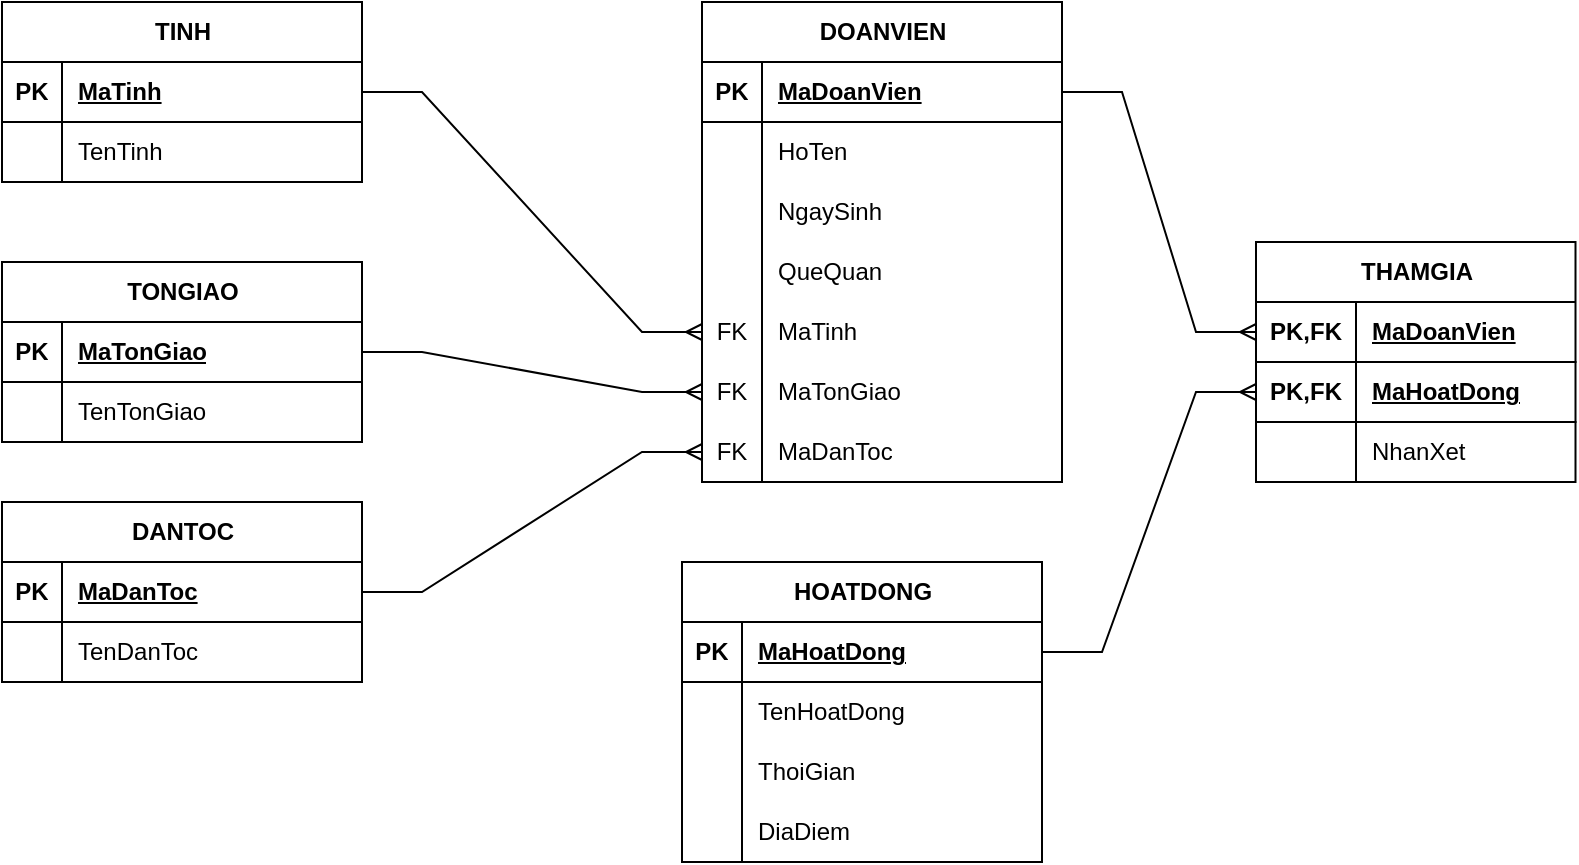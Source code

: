 <mxfile version="26.2.13">
  <diagram id="Vo-7OmGO-S6TT45wqXmZ" name="Trang-1">
    <mxGraphModel dx="874" dy="465" grid="1" gridSize="10" guides="1" tooltips="1" connect="1" arrows="1" fold="1" page="1" pageScale="1" pageWidth="827" pageHeight="1169" math="0" shadow="0">
      <root>
        <mxCell id="0" />
        <mxCell id="1" parent="0" />
        <mxCell id="xbfwXN84kOOtqfVGNPVa-1" value="TINH" style="shape=table;startSize=30;container=1;collapsible=1;childLayout=tableLayout;fixedRows=1;rowLines=0;fontStyle=1;align=center;resizeLast=1;html=1;" vertex="1" parent="1">
          <mxGeometry x="20" y="40" width="180" height="90" as="geometry" />
        </mxCell>
        <mxCell id="xbfwXN84kOOtqfVGNPVa-2" value="" style="shape=tableRow;horizontal=0;startSize=0;swimlaneHead=0;swimlaneBody=0;fillColor=none;collapsible=0;dropTarget=0;points=[[0,0.5],[1,0.5]];portConstraint=eastwest;top=0;left=0;right=0;bottom=1;" vertex="1" parent="xbfwXN84kOOtqfVGNPVa-1">
          <mxGeometry y="30" width="180" height="30" as="geometry" />
        </mxCell>
        <mxCell id="xbfwXN84kOOtqfVGNPVa-3" value="PK" style="shape=partialRectangle;connectable=0;fillColor=none;top=0;left=0;bottom=0;right=0;fontStyle=1;overflow=hidden;whiteSpace=wrap;html=1;" vertex="1" parent="xbfwXN84kOOtqfVGNPVa-2">
          <mxGeometry width="30" height="30" as="geometry">
            <mxRectangle width="30" height="30" as="alternateBounds" />
          </mxGeometry>
        </mxCell>
        <mxCell id="xbfwXN84kOOtqfVGNPVa-4" value="MaTinh" style="shape=partialRectangle;connectable=0;fillColor=none;top=0;left=0;bottom=0;right=0;align=left;spacingLeft=6;fontStyle=5;overflow=hidden;whiteSpace=wrap;html=1;" vertex="1" parent="xbfwXN84kOOtqfVGNPVa-2">
          <mxGeometry x="30" width="150" height="30" as="geometry">
            <mxRectangle width="150" height="30" as="alternateBounds" />
          </mxGeometry>
        </mxCell>
        <mxCell id="xbfwXN84kOOtqfVGNPVa-5" value="" style="shape=tableRow;horizontal=0;startSize=0;swimlaneHead=0;swimlaneBody=0;fillColor=none;collapsible=0;dropTarget=0;points=[[0,0.5],[1,0.5]];portConstraint=eastwest;top=0;left=0;right=0;bottom=0;" vertex="1" parent="xbfwXN84kOOtqfVGNPVa-1">
          <mxGeometry y="60" width="180" height="30" as="geometry" />
        </mxCell>
        <mxCell id="xbfwXN84kOOtqfVGNPVa-6" value="" style="shape=partialRectangle;connectable=0;fillColor=none;top=0;left=0;bottom=0;right=0;editable=1;overflow=hidden;whiteSpace=wrap;html=1;" vertex="1" parent="xbfwXN84kOOtqfVGNPVa-5">
          <mxGeometry width="30" height="30" as="geometry">
            <mxRectangle width="30" height="30" as="alternateBounds" />
          </mxGeometry>
        </mxCell>
        <mxCell id="xbfwXN84kOOtqfVGNPVa-7" value="TenTinh" style="shape=partialRectangle;connectable=0;fillColor=none;top=0;left=0;bottom=0;right=0;align=left;spacingLeft=6;overflow=hidden;whiteSpace=wrap;html=1;" vertex="1" parent="xbfwXN84kOOtqfVGNPVa-5">
          <mxGeometry x="30" width="150" height="30" as="geometry">
            <mxRectangle width="150" height="30" as="alternateBounds" />
          </mxGeometry>
        </mxCell>
        <mxCell id="xbfwXN84kOOtqfVGNPVa-14" value="DANTOC" style="shape=table;startSize=30;container=1;collapsible=1;childLayout=tableLayout;fixedRows=1;rowLines=0;fontStyle=1;align=center;resizeLast=1;html=1;" vertex="1" parent="1">
          <mxGeometry x="20" y="290" width="180" height="90" as="geometry" />
        </mxCell>
        <mxCell id="xbfwXN84kOOtqfVGNPVa-15" value="" style="shape=tableRow;horizontal=0;startSize=0;swimlaneHead=0;swimlaneBody=0;fillColor=none;collapsible=0;dropTarget=0;points=[[0,0.5],[1,0.5]];portConstraint=eastwest;top=0;left=0;right=0;bottom=1;" vertex="1" parent="xbfwXN84kOOtqfVGNPVa-14">
          <mxGeometry y="30" width="180" height="30" as="geometry" />
        </mxCell>
        <mxCell id="xbfwXN84kOOtqfVGNPVa-16" value="PK" style="shape=partialRectangle;connectable=0;fillColor=none;top=0;left=0;bottom=0;right=0;fontStyle=1;overflow=hidden;whiteSpace=wrap;html=1;" vertex="1" parent="xbfwXN84kOOtqfVGNPVa-15">
          <mxGeometry width="30" height="30" as="geometry">
            <mxRectangle width="30" height="30" as="alternateBounds" />
          </mxGeometry>
        </mxCell>
        <mxCell id="xbfwXN84kOOtqfVGNPVa-17" value="MaDanToc" style="shape=partialRectangle;connectable=0;fillColor=none;top=0;left=0;bottom=0;right=0;align=left;spacingLeft=6;fontStyle=5;overflow=hidden;whiteSpace=wrap;html=1;" vertex="1" parent="xbfwXN84kOOtqfVGNPVa-15">
          <mxGeometry x="30" width="150" height="30" as="geometry">
            <mxRectangle width="150" height="30" as="alternateBounds" />
          </mxGeometry>
        </mxCell>
        <mxCell id="xbfwXN84kOOtqfVGNPVa-18" value="" style="shape=tableRow;horizontal=0;startSize=0;swimlaneHead=0;swimlaneBody=0;fillColor=none;collapsible=0;dropTarget=0;points=[[0,0.5],[1,0.5]];portConstraint=eastwest;top=0;left=0;right=0;bottom=0;" vertex="1" parent="xbfwXN84kOOtqfVGNPVa-14">
          <mxGeometry y="60" width="180" height="30" as="geometry" />
        </mxCell>
        <mxCell id="xbfwXN84kOOtqfVGNPVa-19" value="" style="shape=partialRectangle;connectable=0;fillColor=none;top=0;left=0;bottom=0;right=0;editable=1;overflow=hidden;whiteSpace=wrap;html=1;" vertex="1" parent="xbfwXN84kOOtqfVGNPVa-18">
          <mxGeometry width="30" height="30" as="geometry">
            <mxRectangle width="30" height="30" as="alternateBounds" />
          </mxGeometry>
        </mxCell>
        <mxCell id="xbfwXN84kOOtqfVGNPVa-20" value="TenDanToc" style="shape=partialRectangle;connectable=0;fillColor=none;top=0;left=0;bottom=0;right=0;align=left;spacingLeft=6;overflow=hidden;whiteSpace=wrap;html=1;" vertex="1" parent="xbfwXN84kOOtqfVGNPVa-18">
          <mxGeometry x="30" width="150" height="30" as="geometry">
            <mxRectangle width="150" height="30" as="alternateBounds" />
          </mxGeometry>
        </mxCell>
        <mxCell id="xbfwXN84kOOtqfVGNPVa-30" value="TONGIAO" style="shape=table;startSize=30;container=1;collapsible=1;childLayout=tableLayout;fixedRows=1;rowLines=0;fontStyle=1;align=center;resizeLast=1;html=1;" vertex="1" parent="1">
          <mxGeometry x="20" y="170" width="180" height="90" as="geometry" />
        </mxCell>
        <mxCell id="xbfwXN84kOOtqfVGNPVa-31" value="" style="shape=tableRow;horizontal=0;startSize=0;swimlaneHead=0;swimlaneBody=0;fillColor=none;collapsible=0;dropTarget=0;points=[[0,0.5],[1,0.5]];portConstraint=eastwest;top=0;left=0;right=0;bottom=1;" vertex="1" parent="xbfwXN84kOOtqfVGNPVa-30">
          <mxGeometry y="30" width="180" height="30" as="geometry" />
        </mxCell>
        <mxCell id="xbfwXN84kOOtqfVGNPVa-32" value="PK" style="shape=partialRectangle;connectable=0;fillColor=none;top=0;left=0;bottom=0;right=0;fontStyle=1;overflow=hidden;whiteSpace=wrap;html=1;" vertex="1" parent="xbfwXN84kOOtqfVGNPVa-31">
          <mxGeometry width="30" height="30" as="geometry">
            <mxRectangle width="30" height="30" as="alternateBounds" />
          </mxGeometry>
        </mxCell>
        <mxCell id="xbfwXN84kOOtqfVGNPVa-33" value="MaTonGiao" style="shape=partialRectangle;connectable=0;fillColor=none;top=0;left=0;bottom=0;right=0;align=left;spacingLeft=6;fontStyle=5;overflow=hidden;whiteSpace=wrap;html=1;" vertex="1" parent="xbfwXN84kOOtqfVGNPVa-31">
          <mxGeometry x="30" width="150" height="30" as="geometry">
            <mxRectangle width="150" height="30" as="alternateBounds" />
          </mxGeometry>
        </mxCell>
        <mxCell id="xbfwXN84kOOtqfVGNPVa-34" value="" style="shape=tableRow;horizontal=0;startSize=0;swimlaneHead=0;swimlaneBody=0;fillColor=none;collapsible=0;dropTarget=0;points=[[0,0.5],[1,0.5]];portConstraint=eastwest;top=0;left=0;right=0;bottom=0;" vertex="1" parent="xbfwXN84kOOtqfVGNPVa-30">
          <mxGeometry y="60" width="180" height="30" as="geometry" />
        </mxCell>
        <mxCell id="xbfwXN84kOOtqfVGNPVa-35" value="" style="shape=partialRectangle;connectable=0;fillColor=none;top=0;left=0;bottom=0;right=0;editable=1;overflow=hidden;whiteSpace=wrap;html=1;" vertex="1" parent="xbfwXN84kOOtqfVGNPVa-34">
          <mxGeometry width="30" height="30" as="geometry">
            <mxRectangle width="30" height="30" as="alternateBounds" />
          </mxGeometry>
        </mxCell>
        <mxCell id="xbfwXN84kOOtqfVGNPVa-36" value="TenTonGiao" style="shape=partialRectangle;connectable=0;fillColor=none;top=0;left=0;bottom=0;right=0;align=left;spacingLeft=6;overflow=hidden;whiteSpace=wrap;html=1;" vertex="1" parent="xbfwXN84kOOtqfVGNPVa-34">
          <mxGeometry x="30" width="150" height="30" as="geometry">
            <mxRectangle width="150" height="30" as="alternateBounds" />
          </mxGeometry>
        </mxCell>
        <mxCell id="xbfwXN84kOOtqfVGNPVa-37" value="DOANVIEN" style="shape=table;startSize=30;container=1;collapsible=1;childLayout=tableLayout;fixedRows=1;rowLines=0;fontStyle=1;align=center;resizeLast=1;html=1;" vertex="1" parent="1">
          <mxGeometry x="370" y="40" width="180" height="240" as="geometry" />
        </mxCell>
        <mxCell id="xbfwXN84kOOtqfVGNPVa-38" value="" style="shape=tableRow;horizontal=0;startSize=0;swimlaneHead=0;swimlaneBody=0;fillColor=none;collapsible=0;dropTarget=0;points=[[0,0.5],[1,0.5]];portConstraint=eastwest;top=0;left=0;right=0;bottom=1;" vertex="1" parent="xbfwXN84kOOtqfVGNPVa-37">
          <mxGeometry y="30" width="180" height="30" as="geometry" />
        </mxCell>
        <mxCell id="xbfwXN84kOOtqfVGNPVa-39" value="PK" style="shape=partialRectangle;connectable=0;fillColor=none;top=0;left=0;bottom=0;right=0;fontStyle=1;overflow=hidden;whiteSpace=wrap;html=1;" vertex="1" parent="xbfwXN84kOOtqfVGNPVa-38">
          <mxGeometry width="30" height="30" as="geometry">
            <mxRectangle width="30" height="30" as="alternateBounds" />
          </mxGeometry>
        </mxCell>
        <mxCell id="xbfwXN84kOOtqfVGNPVa-40" value="MaDoanVien" style="shape=partialRectangle;connectable=0;fillColor=none;top=0;left=0;bottom=0;right=0;align=left;spacingLeft=6;fontStyle=5;overflow=hidden;whiteSpace=wrap;html=1;" vertex="1" parent="xbfwXN84kOOtqfVGNPVa-38">
          <mxGeometry x="30" width="150" height="30" as="geometry">
            <mxRectangle width="150" height="30" as="alternateBounds" />
          </mxGeometry>
        </mxCell>
        <mxCell id="xbfwXN84kOOtqfVGNPVa-41" value="" style="shape=tableRow;horizontal=0;startSize=0;swimlaneHead=0;swimlaneBody=0;fillColor=none;collapsible=0;dropTarget=0;points=[[0,0.5],[1,0.5]];portConstraint=eastwest;top=0;left=0;right=0;bottom=0;" vertex="1" parent="xbfwXN84kOOtqfVGNPVa-37">
          <mxGeometry y="60" width="180" height="30" as="geometry" />
        </mxCell>
        <mxCell id="xbfwXN84kOOtqfVGNPVa-42" value="" style="shape=partialRectangle;connectable=0;fillColor=none;top=0;left=0;bottom=0;right=0;editable=1;overflow=hidden;whiteSpace=wrap;html=1;" vertex="1" parent="xbfwXN84kOOtqfVGNPVa-41">
          <mxGeometry width="30" height="30" as="geometry">
            <mxRectangle width="30" height="30" as="alternateBounds" />
          </mxGeometry>
        </mxCell>
        <mxCell id="xbfwXN84kOOtqfVGNPVa-43" value="HoTen" style="shape=partialRectangle;connectable=0;fillColor=none;top=0;left=0;bottom=0;right=0;align=left;spacingLeft=6;overflow=hidden;whiteSpace=wrap;html=1;" vertex="1" parent="xbfwXN84kOOtqfVGNPVa-41">
          <mxGeometry x="30" width="150" height="30" as="geometry">
            <mxRectangle width="150" height="30" as="alternateBounds" />
          </mxGeometry>
        </mxCell>
        <mxCell id="xbfwXN84kOOtqfVGNPVa-44" value="" style="shape=tableRow;horizontal=0;startSize=0;swimlaneHead=0;swimlaneBody=0;fillColor=none;collapsible=0;dropTarget=0;points=[[0,0.5],[1,0.5]];portConstraint=eastwest;top=0;left=0;right=0;bottom=0;" vertex="1" parent="xbfwXN84kOOtqfVGNPVa-37">
          <mxGeometry y="90" width="180" height="30" as="geometry" />
        </mxCell>
        <mxCell id="xbfwXN84kOOtqfVGNPVa-45" value="" style="shape=partialRectangle;connectable=0;fillColor=none;top=0;left=0;bottom=0;right=0;editable=1;overflow=hidden;whiteSpace=wrap;html=1;" vertex="1" parent="xbfwXN84kOOtqfVGNPVa-44">
          <mxGeometry width="30" height="30" as="geometry">
            <mxRectangle width="30" height="30" as="alternateBounds" />
          </mxGeometry>
        </mxCell>
        <mxCell id="xbfwXN84kOOtqfVGNPVa-46" value="NgaySinh" style="shape=partialRectangle;connectable=0;fillColor=none;top=0;left=0;bottom=0;right=0;align=left;spacingLeft=6;overflow=hidden;whiteSpace=wrap;html=1;" vertex="1" parent="xbfwXN84kOOtqfVGNPVa-44">
          <mxGeometry x="30" width="150" height="30" as="geometry">
            <mxRectangle width="150" height="30" as="alternateBounds" />
          </mxGeometry>
        </mxCell>
        <mxCell id="xbfwXN84kOOtqfVGNPVa-47" value="" style="shape=tableRow;horizontal=0;startSize=0;swimlaneHead=0;swimlaneBody=0;fillColor=none;collapsible=0;dropTarget=0;points=[[0,0.5],[1,0.5]];portConstraint=eastwest;top=0;left=0;right=0;bottom=0;" vertex="1" parent="xbfwXN84kOOtqfVGNPVa-37">
          <mxGeometry y="120" width="180" height="30" as="geometry" />
        </mxCell>
        <mxCell id="xbfwXN84kOOtqfVGNPVa-48" value="" style="shape=partialRectangle;connectable=0;fillColor=none;top=0;left=0;bottom=0;right=0;editable=1;overflow=hidden;whiteSpace=wrap;html=1;" vertex="1" parent="xbfwXN84kOOtqfVGNPVa-47">
          <mxGeometry width="30" height="30" as="geometry">
            <mxRectangle width="30" height="30" as="alternateBounds" />
          </mxGeometry>
        </mxCell>
        <mxCell id="xbfwXN84kOOtqfVGNPVa-49" value="QueQuan" style="shape=partialRectangle;connectable=0;fillColor=none;top=0;left=0;bottom=0;right=0;align=left;spacingLeft=6;overflow=hidden;whiteSpace=wrap;html=1;" vertex="1" parent="xbfwXN84kOOtqfVGNPVa-47">
          <mxGeometry x="30" width="150" height="30" as="geometry">
            <mxRectangle width="150" height="30" as="alternateBounds" />
          </mxGeometry>
        </mxCell>
        <mxCell id="xbfwXN84kOOtqfVGNPVa-50" value="" style="shape=tableRow;horizontal=0;startSize=0;swimlaneHead=0;swimlaneBody=0;fillColor=none;collapsible=0;dropTarget=0;points=[[0,0.5],[1,0.5]];portConstraint=eastwest;top=0;left=0;right=0;bottom=0;" vertex="1" parent="xbfwXN84kOOtqfVGNPVa-37">
          <mxGeometry y="150" width="180" height="30" as="geometry" />
        </mxCell>
        <mxCell id="xbfwXN84kOOtqfVGNPVa-51" value="FK" style="shape=partialRectangle;connectable=0;fillColor=none;top=0;left=0;bottom=0;right=0;editable=1;overflow=hidden;whiteSpace=wrap;html=1;" vertex="1" parent="xbfwXN84kOOtqfVGNPVa-50">
          <mxGeometry width="30" height="30" as="geometry">
            <mxRectangle width="30" height="30" as="alternateBounds" />
          </mxGeometry>
        </mxCell>
        <mxCell id="xbfwXN84kOOtqfVGNPVa-52" value="MaTinh" style="shape=partialRectangle;connectable=0;fillColor=none;top=0;left=0;bottom=0;right=0;align=left;spacingLeft=6;overflow=hidden;whiteSpace=wrap;html=1;" vertex="1" parent="xbfwXN84kOOtqfVGNPVa-50">
          <mxGeometry x="30" width="150" height="30" as="geometry">
            <mxRectangle width="150" height="30" as="alternateBounds" />
          </mxGeometry>
        </mxCell>
        <mxCell id="xbfwXN84kOOtqfVGNPVa-53" value="" style="shape=tableRow;horizontal=0;startSize=0;swimlaneHead=0;swimlaneBody=0;fillColor=none;collapsible=0;dropTarget=0;points=[[0,0.5],[1,0.5]];portConstraint=eastwest;top=0;left=0;right=0;bottom=0;" vertex="1" parent="xbfwXN84kOOtqfVGNPVa-37">
          <mxGeometry y="180" width="180" height="30" as="geometry" />
        </mxCell>
        <mxCell id="xbfwXN84kOOtqfVGNPVa-54" value="FK" style="shape=partialRectangle;connectable=0;fillColor=none;top=0;left=0;bottom=0;right=0;editable=1;overflow=hidden;whiteSpace=wrap;html=1;" vertex="1" parent="xbfwXN84kOOtqfVGNPVa-53">
          <mxGeometry width="30" height="30" as="geometry">
            <mxRectangle width="30" height="30" as="alternateBounds" />
          </mxGeometry>
        </mxCell>
        <mxCell id="xbfwXN84kOOtqfVGNPVa-55" value="MaTonGiao" style="shape=partialRectangle;connectable=0;fillColor=none;top=0;left=0;bottom=0;right=0;align=left;spacingLeft=6;overflow=hidden;whiteSpace=wrap;html=1;" vertex="1" parent="xbfwXN84kOOtqfVGNPVa-53">
          <mxGeometry x="30" width="150" height="30" as="geometry">
            <mxRectangle width="150" height="30" as="alternateBounds" />
          </mxGeometry>
        </mxCell>
        <mxCell id="xbfwXN84kOOtqfVGNPVa-56" value="" style="shape=tableRow;horizontal=0;startSize=0;swimlaneHead=0;swimlaneBody=0;fillColor=none;collapsible=0;dropTarget=0;points=[[0,0.5],[1,0.5]];portConstraint=eastwest;top=0;left=0;right=0;bottom=0;" vertex="1" parent="xbfwXN84kOOtqfVGNPVa-37">
          <mxGeometry y="210" width="180" height="30" as="geometry" />
        </mxCell>
        <mxCell id="xbfwXN84kOOtqfVGNPVa-57" value="FK" style="shape=partialRectangle;connectable=0;fillColor=none;top=0;left=0;bottom=0;right=0;editable=1;overflow=hidden;whiteSpace=wrap;html=1;" vertex="1" parent="xbfwXN84kOOtqfVGNPVa-56">
          <mxGeometry width="30" height="30" as="geometry">
            <mxRectangle width="30" height="30" as="alternateBounds" />
          </mxGeometry>
        </mxCell>
        <mxCell id="xbfwXN84kOOtqfVGNPVa-58" value="MaDanToc" style="shape=partialRectangle;connectable=0;fillColor=none;top=0;left=0;bottom=0;right=0;align=left;spacingLeft=6;overflow=hidden;whiteSpace=wrap;html=1;" vertex="1" parent="xbfwXN84kOOtqfVGNPVa-56">
          <mxGeometry x="30" width="150" height="30" as="geometry">
            <mxRectangle width="150" height="30" as="alternateBounds" />
          </mxGeometry>
        </mxCell>
        <mxCell id="xbfwXN84kOOtqfVGNPVa-62" value="HOATDONG" style="shape=table;startSize=30;container=1;collapsible=1;childLayout=tableLayout;fixedRows=1;rowLines=0;fontStyle=1;align=center;resizeLast=1;html=1;" vertex="1" parent="1">
          <mxGeometry x="360" y="320" width="180" height="150" as="geometry" />
        </mxCell>
        <mxCell id="xbfwXN84kOOtqfVGNPVa-75" value="" style="shape=tableRow;horizontal=0;startSize=0;swimlaneHead=0;swimlaneBody=0;fillColor=none;collapsible=0;dropTarget=0;points=[[0,0.5],[1,0.5]];portConstraint=eastwest;top=0;left=0;right=0;bottom=1;" vertex="1" parent="xbfwXN84kOOtqfVGNPVa-62">
          <mxGeometry y="30" width="180" height="30" as="geometry" />
        </mxCell>
        <mxCell id="xbfwXN84kOOtqfVGNPVa-76" value="PK" style="shape=partialRectangle;connectable=0;fillColor=none;top=0;left=0;bottom=0;right=0;fontStyle=1;overflow=hidden;whiteSpace=wrap;html=1;" vertex="1" parent="xbfwXN84kOOtqfVGNPVa-75">
          <mxGeometry width="30" height="30" as="geometry">
            <mxRectangle width="30" height="30" as="alternateBounds" />
          </mxGeometry>
        </mxCell>
        <mxCell id="xbfwXN84kOOtqfVGNPVa-77" value="MaHoatDong" style="shape=partialRectangle;connectable=0;fillColor=none;top=0;left=0;bottom=0;right=0;align=left;spacingLeft=6;fontStyle=5;overflow=hidden;whiteSpace=wrap;html=1;" vertex="1" parent="xbfwXN84kOOtqfVGNPVa-75">
          <mxGeometry x="30" width="150" height="30" as="geometry">
            <mxRectangle width="150" height="30" as="alternateBounds" />
          </mxGeometry>
        </mxCell>
        <mxCell id="xbfwXN84kOOtqfVGNPVa-66" value="" style="shape=tableRow;horizontal=0;startSize=0;swimlaneHead=0;swimlaneBody=0;fillColor=none;collapsible=0;dropTarget=0;points=[[0,0.5],[1,0.5]];portConstraint=eastwest;top=0;left=0;right=0;bottom=0;" vertex="1" parent="xbfwXN84kOOtqfVGNPVa-62">
          <mxGeometry y="60" width="180" height="30" as="geometry" />
        </mxCell>
        <mxCell id="xbfwXN84kOOtqfVGNPVa-67" value="" style="shape=partialRectangle;connectable=0;fillColor=none;top=0;left=0;bottom=0;right=0;editable=1;overflow=hidden;whiteSpace=wrap;html=1;" vertex="1" parent="xbfwXN84kOOtqfVGNPVa-66">
          <mxGeometry width="30" height="30" as="geometry">
            <mxRectangle width="30" height="30" as="alternateBounds" />
          </mxGeometry>
        </mxCell>
        <mxCell id="xbfwXN84kOOtqfVGNPVa-68" value="TenHoatDong" style="shape=partialRectangle;connectable=0;fillColor=none;top=0;left=0;bottom=0;right=0;align=left;spacingLeft=6;overflow=hidden;whiteSpace=wrap;html=1;" vertex="1" parent="xbfwXN84kOOtqfVGNPVa-66">
          <mxGeometry x="30" width="150" height="30" as="geometry">
            <mxRectangle width="150" height="30" as="alternateBounds" />
          </mxGeometry>
        </mxCell>
        <mxCell id="xbfwXN84kOOtqfVGNPVa-69" value="" style="shape=tableRow;horizontal=0;startSize=0;swimlaneHead=0;swimlaneBody=0;fillColor=none;collapsible=0;dropTarget=0;points=[[0,0.5],[1,0.5]];portConstraint=eastwest;top=0;left=0;right=0;bottom=0;" vertex="1" parent="xbfwXN84kOOtqfVGNPVa-62">
          <mxGeometry y="90" width="180" height="30" as="geometry" />
        </mxCell>
        <mxCell id="xbfwXN84kOOtqfVGNPVa-70" value="" style="shape=partialRectangle;connectable=0;fillColor=none;top=0;left=0;bottom=0;right=0;editable=1;overflow=hidden;whiteSpace=wrap;html=1;" vertex="1" parent="xbfwXN84kOOtqfVGNPVa-69">
          <mxGeometry width="30" height="30" as="geometry">
            <mxRectangle width="30" height="30" as="alternateBounds" />
          </mxGeometry>
        </mxCell>
        <mxCell id="xbfwXN84kOOtqfVGNPVa-71" value="ThoiGian" style="shape=partialRectangle;connectable=0;fillColor=none;top=0;left=0;bottom=0;right=0;align=left;spacingLeft=6;overflow=hidden;whiteSpace=wrap;html=1;" vertex="1" parent="xbfwXN84kOOtqfVGNPVa-69">
          <mxGeometry x="30" width="150" height="30" as="geometry">
            <mxRectangle width="150" height="30" as="alternateBounds" />
          </mxGeometry>
        </mxCell>
        <mxCell id="xbfwXN84kOOtqfVGNPVa-72" value="" style="shape=tableRow;horizontal=0;startSize=0;swimlaneHead=0;swimlaneBody=0;fillColor=none;collapsible=0;dropTarget=0;points=[[0,0.5],[1,0.5]];portConstraint=eastwest;top=0;left=0;right=0;bottom=0;" vertex="1" parent="xbfwXN84kOOtqfVGNPVa-62">
          <mxGeometry y="120" width="180" height="30" as="geometry" />
        </mxCell>
        <mxCell id="xbfwXN84kOOtqfVGNPVa-73" value="" style="shape=partialRectangle;connectable=0;fillColor=none;top=0;left=0;bottom=0;right=0;editable=1;overflow=hidden;whiteSpace=wrap;html=1;" vertex="1" parent="xbfwXN84kOOtqfVGNPVa-72">
          <mxGeometry width="30" height="30" as="geometry">
            <mxRectangle width="30" height="30" as="alternateBounds" />
          </mxGeometry>
        </mxCell>
        <mxCell id="xbfwXN84kOOtqfVGNPVa-74" value="DiaDiem" style="shape=partialRectangle;connectable=0;fillColor=none;top=0;left=0;bottom=0;right=0;align=left;spacingLeft=6;overflow=hidden;whiteSpace=wrap;html=1;" vertex="1" parent="xbfwXN84kOOtqfVGNPVa-72">
          <mxGeometry x="30" width="150" height="30" as="geometry">
            <mxRectangle width="150" height="30" as="alternateBounds" />
          </mxGeometry>
        </mxCell>
        <mxCell id="xbfwXN84kOOtqfVGNPVa-78" value="THAMGIA" style="shape=table;startSize=30;container=1;collapsible=1;childLayout=tableLayout;fixedRows=1;rowLines=0;fontStyle=1;align=center;resizeLast=1;html=1;" vertex="1" parent="1">
          <mxGeometry x="647" y="160" width="159.75" height="120" as="geometry" />
        </mxCell>
        <mxCell id="xbfwXN84kOOtqfVGNPVa-79" value="" style="shape=tableRow;horizontal=0;startSize=0;swimlaneHead=0;swimlaneBody=0;fillColor=none;collapsible=0;dropTarget=0;points=[[0,0.5],[1,0.5]];portConstraint=eastwest;top=0;left=0;right=0;bottom=1;" vertex="1" parent="xbfwXN84kOOtqfVGNPVa-78">
          <mxGeometry y="30" width="159.75" height="30" as="geometry" />
        </mxCell>
        <mxCell id="xbfwXN84kOOtqfVGNPVa-80" value="PK,FK" style="shape=partialRectangle;connectable=0;fillColor=none;top=0;left=0;bottom=0;right=0;fontStyle=1;overflow=hidden;whiteSpace=wrap;html=1;" vertex="1" parent="xbfwXN84kOOtqfVGNPVa-79">
          <mxGeometry width="50" height="30" as="geometry">
            <mxRectangle width="50" height="30" as="alternateBounds" />
          </mxGeometry>
        </mxCell>
        <mxCell id="xbfwXN84kOOtqfVGNPVa-81" value="MaDoanVien" style="shape=partialRectangle;connectable=0;fillColor=none;top=0;left=0;bottom=0;right=0;align=left;spacingLeft=6;fontStyle=5;overflow=hidden;whiteSpace=wrap;html=1;" vertex="1" parent="xbfwXN84kOOtqfVGNPVa-79">
          <mxGeometry x="50" width="109.75" height="30" as="geometry">
            <mxRectangle width="109.75" height="30" as="alternateBounds" />
          </mxGeometry>
        </mxCell>
        <mxCell id="xbfwXN84kOOtqfVGNPVa-91" value="" style="shape=tableRow;horizontal=0;startSize=0;swimlaneHead=0;swimlaneBody=0;fillColor=none;collapsible=0;dropTarget=0;points=[[0,0.5],[1,0.5]];portConstraint=eastwest;top=0;left=0;right=0;bottom=1;" vertex="1" parent="xbfwXN84kOOtqfVGNPVa-78">
          <mxGeometry y="60" width="159.75" height="30" as="geometry" />
        </mxCell>
        <mxCell id="xbfwXN84kOOtqfVGNPVa-92" value="PK,FK" style="shape=partialRectangle;connectable=0;fillColor=none;top=0;left=0;bottom=0;right=0;fontStyle=1;overflow=hidden;whiteSpace=wrap;html=1;" vertex="1" parent="xbfwXN84kOOtqfVGNPVa-91">
          <mxGeometry width="50" height="30" as="geometry">
            <mxRectangle width="50" height="30" as="alternateBounds" />
          </mxGeometry>
        </mxCell>
        <mxCell id="xbfwXN84kOOtqfVGNPVa-93" value="MaHoatDong" style="shape=partialRectangle;connectable=0;fillColor=none;top=0;left=0;bottom=0;right=0;align=left;spacingLeft=6;fontStyle=5;overflow=hidden;whiteSpace=wrap;html=1;" vertex="1" parent="xbfwXN84kOOtqfVGNPVa-91">
          <mxGeometry x="50" width="109.75" height="30" as="geometry">
            <mxRectangle width="109.75" height="30" as="alternateBounds" />
          </mxGeometry>
        </mxCell>
        <mxCell id="xbfwXN84kOOtqfVGNPVa-82" value="" style="shape=tableRow;horizontal=0;startSize=0;swimlaneHead=0;swimlaneBody=0;fillColor=none;collapsible=0;dropTarget=0;points=[[0,0.5],[1,0.5]];portConstraint=eastwest;top=0;left=0;right=0;bottom=0;" vertex="1" parent="xbfwXN84kOOtqfVGNPVa-78">
          <mxGeometry y="90" width="159.75" height="30" as="geometry" />
        </mxCell>
        <mxCell id="xbfwXN84kOOtqfVGNPVa-83" value="" style="shape=partialRectangle;connectable=0;fillColor=none;top=0;left=0;bottom=0;right=0;editable=1;overflow=hidden;whiteSpace=wrap;html=1;" vertex="1" parent="xbfwXN84kOOtqfVGNPVa-82">
          <mxGeometry width="50" height="30" as="geometry">
            <mxRectangle width="50" height="30" as="alternateBounds" />
          </mxGeometry>
        </mxCell>
        <mxCell id="xbfwXN84kOOtqfVGNPVa-84" value="NhanXet" style="shape=partialRectangle;connectable=0;fillColor=none;top=0;left=0;bottom=0;right=0;align=left;spacingLeft=6;overflow=hidden;whiteSpace=wrap;html=1;" vertex="1" parent="xbfwXN84kOOtqfVGNPVa-82">
          <mxGeometry x="50" width="109.75" height="30" as="geometry">
            <mxRectangle width="109.75" height="30" as="alternateBounds" />
          </mxGeometry>
        </mxCell>
        <mxCell id="xbfwXN84kOOtqfVGNPVa-96" value="" style="edgeStyle=entityRelationEdgeStyle;fontSize=12;html=1;endArrow=ERmany;rounded=0;" edge="1" parent="1" source="xbfwXN84kOOtqfVGNPVa-2" target="xbfwXN84kOOtqfVGNPVa-50">
          <mxGeometry width="100" height="100" relative="1" as="geometry">
            <mxPoint x="370" y="300" as="sourcePoint" />
            <mxPoint x="470" y="200" as="targetPoint" />
          </mxGeometry>
        </mxCell>
        <mxCell id="xbfwXN84kOOtqfVGNPVa-97" value="" style="edgeStyle=entityRelationEdgeStyle;fontSize=12;html=1;endArrow=ERmany;rounded=0;exitX=1;exitY=0.5;exitDx=0;exitDy=0;" edge="1" parent="1" source="xbfwXN84kOOtqfVGNPVa-31" target="xbfwXN84kOOtqfVGNPVa-53">
          <mxGeometry width="100" height="100" relative="1" as="geometry">
            <mxPoint x="370" y="300" as="sourcePoint" />
            <mxPoint x="470" y="200" as="targetPoint" />
          </mxGeometry>
        </mxCell>
        <mxCell id="xbfwXN84kOOtqfVGNPVa-98" value="" style="edgeStyle=entityRelationEdgeStyle;fontSize=12;html=1;endArrow=ERmany;rounded=0;" edge="1" parent="1" source="xbfwXN84kOOtqfVGNPVa-15" target="xbfwXN84kOOtqfVGNPVa-56">
          <mxGeometry width="100" height="100" relative="1" as="geometry">
            <mxPoint x="370" y="300" as="sourcePoint" />
            <mxPoint x="470" y="200" as="targetPoint" />
          </mxGeometry>
        </mxCell>
        <mxCell id="xbfwXN84kOOtqfVGNPVa-99" value="" style="edgeStyle=entityRelationEdgeStyle;fontSize=12;html=1;endArrow=ERmany;rounded=0;entryX=0;entryY=0.5;entryDx=0;entryDy=0;" edge="1" parent="1" source="xbfwXN84kOOtqfVGNPVa-75" target="xbfwXN84kOOtqfVGNPVa-91">
          <mxGeometry width="100" height="100" relative="1" as="geometry">
            <mxPoint x="370" y="300" as="sourcePoint" />
            <mxPoint x="470" y="200" as="targetPoint" />
          </mxGeometry>
        </mxCell>
        <mxCell id="xbfwXN84kOOtqfVGNPVa-100" value="" style="edgeStyle=entityRelationEdgeStyle;fontSize=12;html=1;endArrow=ERmany;rounded=0;" edge="1" parent="1" source="xbfwXN84kOOtqfVGNPVa-38" target="xbfwXN84kOOtqfVGNPVa-79">
          <mxGeometry width="100" height="100" relative="1" as="geometry">
            <mxPoint x="370" y="300" as="sourcePoint" />
            <mxPoint x="470" y="200" as="targetPoint" />
          </mxGeometry>
        </mxCell>
      </root>
    </mxGraphModel>
  </diagram>
</mxfile>
